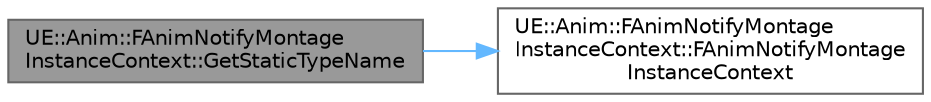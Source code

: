 digraph "UE::Anim::FAnimNotifyMontageInstanceContext::GetStaticTypeName"
{
 // INTERACTIVE_SVG=YES
 // LATEX_PDF_SIZE
  bgcolor="transparent";
  edge [fontname=Helvetica,fontsize=10,labelfontname=Helvetica,labelfontsize=10];
  node [fontname=Helvetica,fontsize=10,shape=box,height=0.2,width=0.4];
  rankdir="LR";
  Node1 [id="Node000001",label="UE::Anim::FAnimNotifyMontage\lInstanceContext::GetStaticTypeName",height=0.2,width=0.4,color="gray40", fillcolor="grey60", style="filled", fontcolor="black",tooltip=" "];
  Node1 -> Node2 [id="edge1_Node000001_Node000002",color="steelblue1",style="solid",tooltip=" "];
  Node2 [id="Node000002",label="UE::Anim::FAnimNotifyMontage\lInstanceContext::FAnimNotifyMontage\lInstanceContext",height=0.2,width=0.4,color="grey40", fillcolor="white", style="filled",URL="$d2/d8c/classUE_1_1Anim_1_1FAnimNotifyMontageInstanceContext.html#ada64d507f9f5dee1f61ea1e3bf34618d",tooltip=" "];
}

